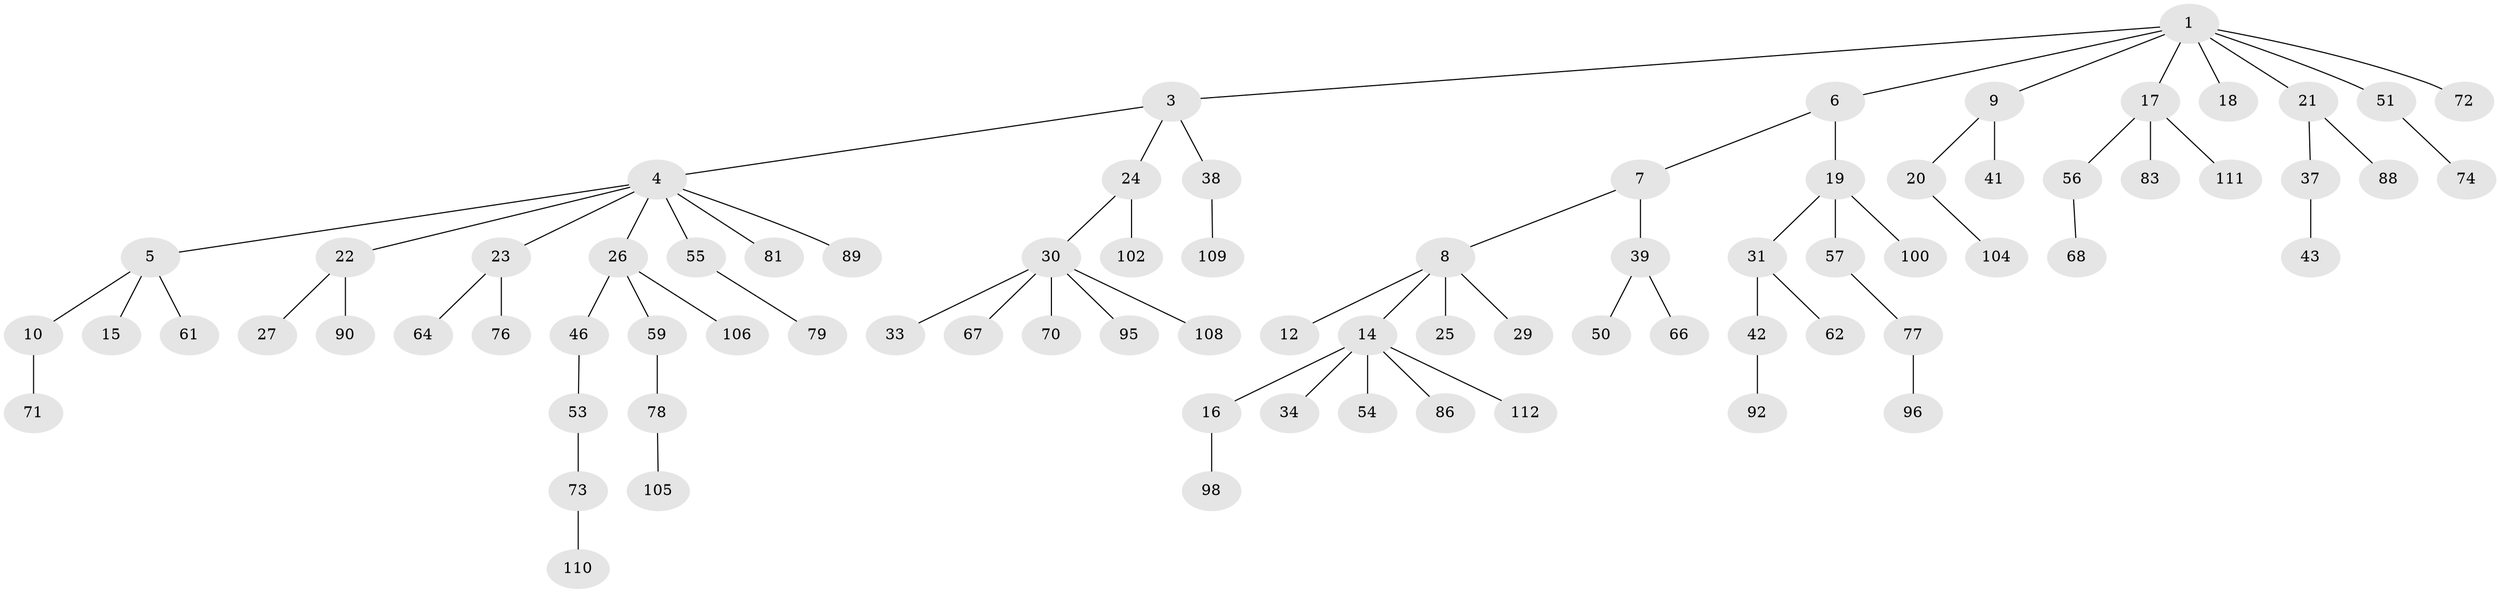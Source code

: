 // Generated by graph-tools (version 1.1) at 2025/52/02/27/25 19:52:11]
// undirected, 79 vertices, 78 edges
graph export_dot {
graph [start="1"]
  node [color=gray90,style=filled];
  1 [super="+2"];
  3 [super="+48"];
  4 [super="+32"];
  5 [super="+60"];
  6 [super="+63"];
  7;
  8 [super="+11"];
  9 [super="+13"];
  10;
  12 [super="+40"];
  14 [super="+28"];
  15;
  16 [super="+49"];
  17 [super="+52"];
  18;
  19 [super="+45"];
  20 [super="+85"];
  21 [super="+47"];
  22 [super="+44"];
  23 [super="+35"];
  24;
  25;
  26 [super="+97"];
  27;
  29;
  30 [super="+65"];
  31 [super="+36"];
  33;
  34;
  37;
  38 [super="+94"];
  39 [super="+115"];
  41;
  42 [super="+80"];
  43;
  46;
  50 [super="+91"];
  51;
  53 [super="+58"];
  54;
  55 [super="+69"];
  56 [super="+114"];
  57 [super="+113"];
  59 [super="+75"];
  61;
  62;
  64;
  66;
  67;
  68;
  70 [super="+93"];
  71;
  72;
  73 [super="+87"];
  74 [super="+84"];
  76;
  77 [super="+107"];
  78 [super="+82"];
  79;
  81;
  83;
  86 [super="+99"];
  88;
  89;
  90;
  92;
  95;
  96;
  98 [super="+101"];
  100;
  102 [super="+103"];
  104;
  105;
  106;
  108;
  109;
  110;
  111;
  112;
  1 -- 3;
  1 -- 6;
  1 -- 72;
  1 -- 17;
  1 -- 18;
  1 -- 51;
  1 -- 21;
  1 -- 9;
  3 -- 4;
  3 -- 24;
  3 -- 38;
  4 -- 5;
  4 -- 22;
  4 -- 23;
  4 -- 26;
  4 -- 81;
  4 -- 89;
  4 -- 55;
  5 -- 10;
  5 -- 15;
  5 -- 61;
  6 -- 7;
  6 -- 19;
  7 -- 8;
  7 -- 39;
  8 -- 25;
  8 -- 12;
  8 -- 29;
  8 -- 14;
  9 -- 41;
  9 -- 20;
  10 -- 71;
  14 -- 16;
  14 -- 112;
  14 -- 54;
  14 -- 86;
  14 -- 34;
  16 -- 98;
  17 -- 83;
  17 -- 56;
  17 -- 111;
  19 -- 31;
  19 -- 57;
  19 -- 100;
  20 -- 104;
  21 -- 37;
  21 -- 88;
  22 -- 27;
  22 -- 90;
  23 -- 64;
  23 -- 76;
  24 -- 30;
  24 -- 102;
  26 -- 46;
  26 -- 59;
  26 -- 106;
  30 -- 33;
  30 -- 95;
  30 -- 108;
  30 -- 70;
  30 -- 67;
  31 -- 42;
  31 -- 62;
  37 -- 43;
  38 -- 109;
  39 -- 50;
  39 -- 66;
  42 -- 92;
  46 -- 53;
  51 -- 74;
  53 -- 73;
  55 -- 79;
  56 -- 68;
  57 -- 77;
  59 -- 78;
  73 -- 110;
  77 -- 96;
  78 -- 105;
}
